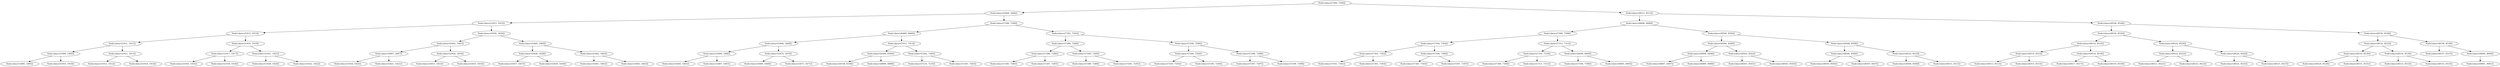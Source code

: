 digraph G{
583345821 [label="Node{data=[7300, 7300]}"]
583345821 -> 1133520618
1133520618 [label="Node{data=[5464, 5464]}"]
1133520618 -> 680656918
680656918 [label="Node{data=[1923, 1923]}"]
680656918 -> 1598229086
1598229086 [label="Node{data=[1915, 1915]}"]
1598229086 -> 1413033701
1413033701 [label="Node{data=[1911, 1911]}"]
1413033701 -> 383579646
383579646 [label="Node{data=[1909, 1909]}"]
383579646 -> 779539843
779539843 [label="Node{data=[1885, 1885]}"]
383579646 -> 1772108777
1772108777 [label="Node{data=[1910, 1910]}"]
1413033701 -> 1953721918
1953721918 [label="Node{data=[1913, 1913]}"]
1953721918 -> 99685963
99685963 [label="Node{data=[1912, 1912]}"]
1953721918 -> 498274747
498274747 [label="Node{data=[1914, 1914]}"]
1598229086 -> 1965301399
1965301399 [label="Node{data=[1919, 1919]}"]
1965301399 -> 449420435
449420435 [label="Node{data=[1917, 1917]}"]
449420435 -> 394760911
394760911 [label="Node{data=[1916, 1916]}"]
449420435 -> 305948493
305948493 [label="Node{data=[1918, 1918]}"]
1965301399 -> 1194918715
1194918715 [label="Node{data=[1921, 1921]}"]
1194918715 -> 289546827
289546827 [label="Node{data=[1920, 1920]}"]
1194918715 -> 980998982
980998982 [label="Node{data=[1922, 1922]}"]
680656918 -> 1259328843
1259328843 [label="Node{data=[5456, 5456]}"]
1259328843 -> 1151346634
1151346634 [label="Node{data=[5445, 5445]}"]
1151346634 -> 1156584815
1156584815 [label="Node{data=[4967, 4967]}"]
1156584815 -> 950944860
950944860 [label="Node{data=[1924, 1924]}"]
1156584815 -> 222194575
222194575 [label="Node{data=[5421, 5421]}"]
1151346634 -> 1214612373
1214612373 [label="Node{data=[5454, 5454]}"]
1214612373 -> 209366171
209366171 [label="Node{data=[5453, 5453]}"]
1214612373 -> 1186764268
1186764268 [label="Node{data=[5455, 5455]}"]
1259328843 -> 941685927
941685927 [label="Node{data=[5460, 5460]}"]
941685927 -> 1555933469
1555933469 [label="Node{data=[5458, 5458]}"]
1555933469 -> 100325477
100325477 [label="Node{data=[5457, 5457]}"]
1555933469 -> 667627203
667627203 [label="Node{data=[5459, 5459]}"]
941685927 -> 405879641
405879641 [label="Node{data=[5462, 5462]}"]
405879641 -> 703962115
703962115 [label="Node{data=[5461, 5461]}"]
405879641 -> 2057257128
2057257128 [label="Node{data=[5463, 5463]}"]
1133520618 -> 81581070
81581070 [label="Node{data=[7284, 7284]}"]
81581070 -> 354864191
354864191 [label="Node{data=[6460, 6460]}"]
354864191 -> 271998748
271998748 [label="Node{data=[5468, 5468]}"]
271998748 -> 279758770
279758770 [label="Node{data=[5466, 5466]}"]
279758770 -> 1915886861
1915886861 [label="Node{data=[5465, 5465]}"]
279758770 -> 1364619328
1364619328 [label="Node{data=[5467, 5467]}"]
271998748 -> 1933188041
1933188041 [label="Node{data=[5470, 5470]}"]
1933188041 -> 98423627
98423627 [label="Node{data=[5469, 5469]}"]
1933188041 -> 1734704264
1734704264 [label="Node{data=[5471, 5471]}"]
354864191 -> 97768532
97768532 [label="Node{data=[7012, 7012]}"]
97768532 -> 647258996
647258996 [label="Node{data=[6594, 6594]}"]
647258996 -> 1295563622
1295563622 [label="Node{data=[6558, 6558]}"]
647258996 -> 32837493
32837493 [label="Node{data=[6898, 6898]}"]
97768532 -> 438241899
438241899 [label="Node{data=[7282, 7282]}"]
438241899 -> 529880479
529880479 [label="Node{data=[7235, 7235]}"]
438241899 -> 402534016
402534016 [label="Node{data=[7283, 7283]}"]
81581070 -> 1054410157
1054410157 [label="Node{data=[7292, 7292]}"]
1054410157 -> 1559694415
1559694415 [label="Node{data=[7288, 7288]}"]
1559694415 -> 1778090979
1778090979 [label="Node{data=[7286, 7286]}"]
1778090979 -> 261569138
261569138 [label="Node{data=[7285, 7285]}"]
1778090979 -> 2031460928
2031460928 [label="Node{data=[7287, 7287]}"]
1559694415 -> 501501017
501501017 [label="Node{data=[7290, 7290]}"]
501501017 -> 674574493
674574493 [label="Node{data=[7289, 7289]}"]
501501017 -> 516414275
516414275 [label="Node{data=[7291, 7291]}"]
1054410157 -> 1242852729
1242852729 [label="Node{data=[7296, 7296]}"]
1242852729 -> 1974298342
1974298342 [label="Node{data=[7294, 7294]}"]
1974298342 -> 1956446486
1956446486 [label="Node{data=[7293, 7293]}"]
1974298342 -> 1411432709
1411432709 [label="Node{data=[7295, 7295]}"]
1242852729 -> 1035342173
1035342173 [label="Node{data=[7298, 7298]}"]
1035342173 -> 590531163
590531163 [label="Node{data=[7297, 7297]}"]
1035342173 -> 1069283994
1069283994 [label="Node{data=[7299, 7299]}"]
583345821 -> 1841376385
1841376385 [label="Node{data=[8512, 8512]}"]
1841376385 -> 1626403997
1626403997 [label="Node{data=[8496, 8496]}"]
1626403997 -> 1436916426
1436916426 [label="Node{data=[7308, 7308]}"]
1436916426 -> 900384206
900384206 [label="Node{data=[7304, 7304]}"]
900384206 -> 1374376670
1374376670 [label="Node{data=[7302, 7302]}"]
1374376670 -> 920129634
920129634 [label="Node{data=[7301, 7301]}"]
1374376670 -> 1330819001
1330819001 [label="Node{data=[7303, 7303]}"]
900384206 -> 741705512
741705512 [label="Node{data=[7306, 7306]}"]
741705512 -> 658726354
658726354 [label="Node{data=[7305, 7305]}"]
741705512 -> 1374552664
1374552664 [label="Node{data=[7307, 7307]}"]
1436916426 -> 194728123
194728123 [label="Node{data=[7312, 7312]}"]
194728123 -> 186092071
186092071 [label="Node{data=[7310, 7310]}"]
186092071 -> 914877274
914877274 [label="Node{data=[7309, 7309]}"]
186092071 -> 400216848
400216848 [label="Node{data=[7311, 7311]}"]
194728123 -> 1184192472
1184192472 [label="Node{data=[8494, 8494]}"]
1184192472 -> 1902427039
1902427039 [label="Node{data=[7394, 7394]}"]
1184192472 -> 2024821714
2024821714 [label="Node{data=[8495, 8495]}"]
1626403997 -> 968052103
968052103 [label="Node{data=[8504, 8504]}"]
968052103 -> 1442117374
1442117374 [label="Node{data=[8500, 8500]}"]
1442117374 -> 18352028
18352028 [label="Node{data=[8498, 8498]}"]
18352028 -> 2077026990
2077026990 [label="Node{data=[8497, 8497]}"]
18352028 -> 1487953701
1487953701 [label="Node{data=[8499, 8499]}"]
1442117374 -> 704713163
704713163 [label="Node{data=[8502, 8502]}"]
704713163 -> 1810155504
1810155504 [label="Node{data=[8501, 8501]}"]
704713163 -> 2011285944
2011285944 [label="Node{data=[8503, 8503]}"]
968052103 -> 762505494
762505494 [label="Node{data=[8508, 8508]}"]
762505494 -> 257894970
257894970 [label="Node{data=[8506, 8506]}"]
257894970 -> 1120511846
1120511846 [label="Node{data=[8505, 8505]}"]
257894970 -> 1000086158
1000086158 [label="Node{data=[8507, 8507]}"]
762505494 -> 18644658
18644658 [label="Node{data=[8510, 8510]}"]
18644658 -> 2003081809
2003081809 [label="Node{data=[8509, 8509]}"]
18644658 -> 2014961996
2014961996 [label="Node{data=[8511, 8511]}"]
1841376385 -> 596298923
596298923 [label="Node{data=[8528, 8528]}"]
596298923 -> 1090641798
1090641798 [label="Node{data=[8520, 8520]}"]
1090641798 -> 308569061
308569061 [label="Node{data=[8516, 8516]}"]
308569061 -> 633402212
633402212 [label="Node{data=[8514, 8514]}"]
633402212 -> 1356504291
1356504291 [label="Node{data=[8513, 8513]}"]
633402212 -> 535331985
535331985 [label="Node{data=[8515, 8515]}"]
308569061 -> 782411714
782411714 [label="Node{data=[8518, 8518]}"]
782411714 -> 207305377
207305377 [label="Node{data=[8517, 8517]}"]
782411714 -> 149062221
149062221 [label="Node{data=[8519, 8519]}"]
1090641798 -> 1408586700
1408586700 [label="Node{data=[8524, 8524]}"]
1408586700 -> 1758622407
1758622407 [label="Node{data=[8522, 8522]}"]
1758622407 -> 1032442702
1032442702 [label="Node{data=[8521, 8521]}"]
1758622407 -> 568708696
568708696 [label="Node{data=[8523, 8523]}"]
1408586700 -> 1484227227
1484227227 [label="Node{data=[8526, 8526]}"]
1484227227 -> 591955736
591955736 [label="Node{data=[8525, 8525]}"]
1484227227 -> 1344811932
1344811932 [label="Node{data=[8527, 8527]}"]
596298923 -> 1597022415
1597022415 [label="Node{data=[8536, 8536]}"]
1597022415 -> 1001882344
1001882344 [label="Node{data=[8532, 8532]}"]
1001882344 -> 1554035393
1554035393 [label="Node{data=[8530, 8530]}"]
1554035393 -> 1292230170
1292230170 [label="Node{data=[8529, 8529]}"]
1554035393 -> 392772013
392772013 [label="Node{data=[8531, 8531]}"]
1001882344 -> 273570154
273570154 [label="Node{data=[8534, 8534]}"]
273570154 -> 1226950424
1226950424 [label="Node{data=[8533, 8533]}"]
273570154 -> 716645672
716645672 [label="Node{data=[8535, 8535]}"]
1597022415 -> 1951253890
1951253890 [label="Node{data=[8538, 8538]}"]
1951253890 -> 371873640
371873640 [label="Node{data=[8537, 8537]}"]
1951253890 -> 1374964658
1374964658 [label="Node{data=[8694, 8694]}"]
1374964658 -> 1115269825
1115269825 [label="Node{data=[9091, 9091]}"]
}